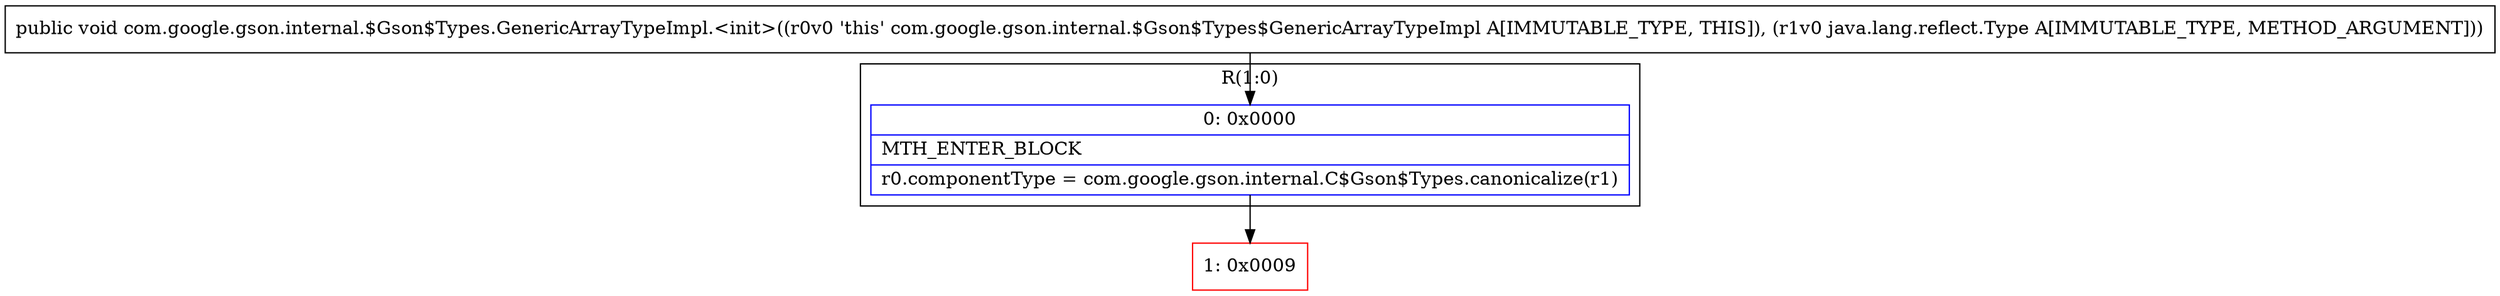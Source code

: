 digraph "CFG forcom.google.gson.internal.$Gson$Types.GenericArrayTypeImpl.\<init\>(Ljava\/lang\/reflect\/Type;)V" {
subgraph cluster_Region_1220612612 {
label = "R(1:0)";
node [shape=record,color=blue];
Node_0 [shape=record,label="{0\:\ 0x0000|MTH_ENTER_BLOCK\l|r0.componentType = com.google.gson.internal.C$Gson$Types.canonicalize(r1)\l}"];
}
Node_1 [shape=record,color=red,label="{1\:\ 0x0009}"];
MethodNode[shape=record,label="{public void com.google.gson.internal.$Gson$Types.GenericArrayTypeImpl.\<init\>((r0v0 'this' com.google.gson.internal.$Gson$Types$GenericArrayTypeImpl A[IMMUTABLE_TYPE, THIS]), (r1v0 java.lang.reflect.Type A[IMMUTABLE_TYPE, METHOD_ARGUMENT])) }"];
MethodNode -> Node_0;
Node_0 -> Node_1;
}

